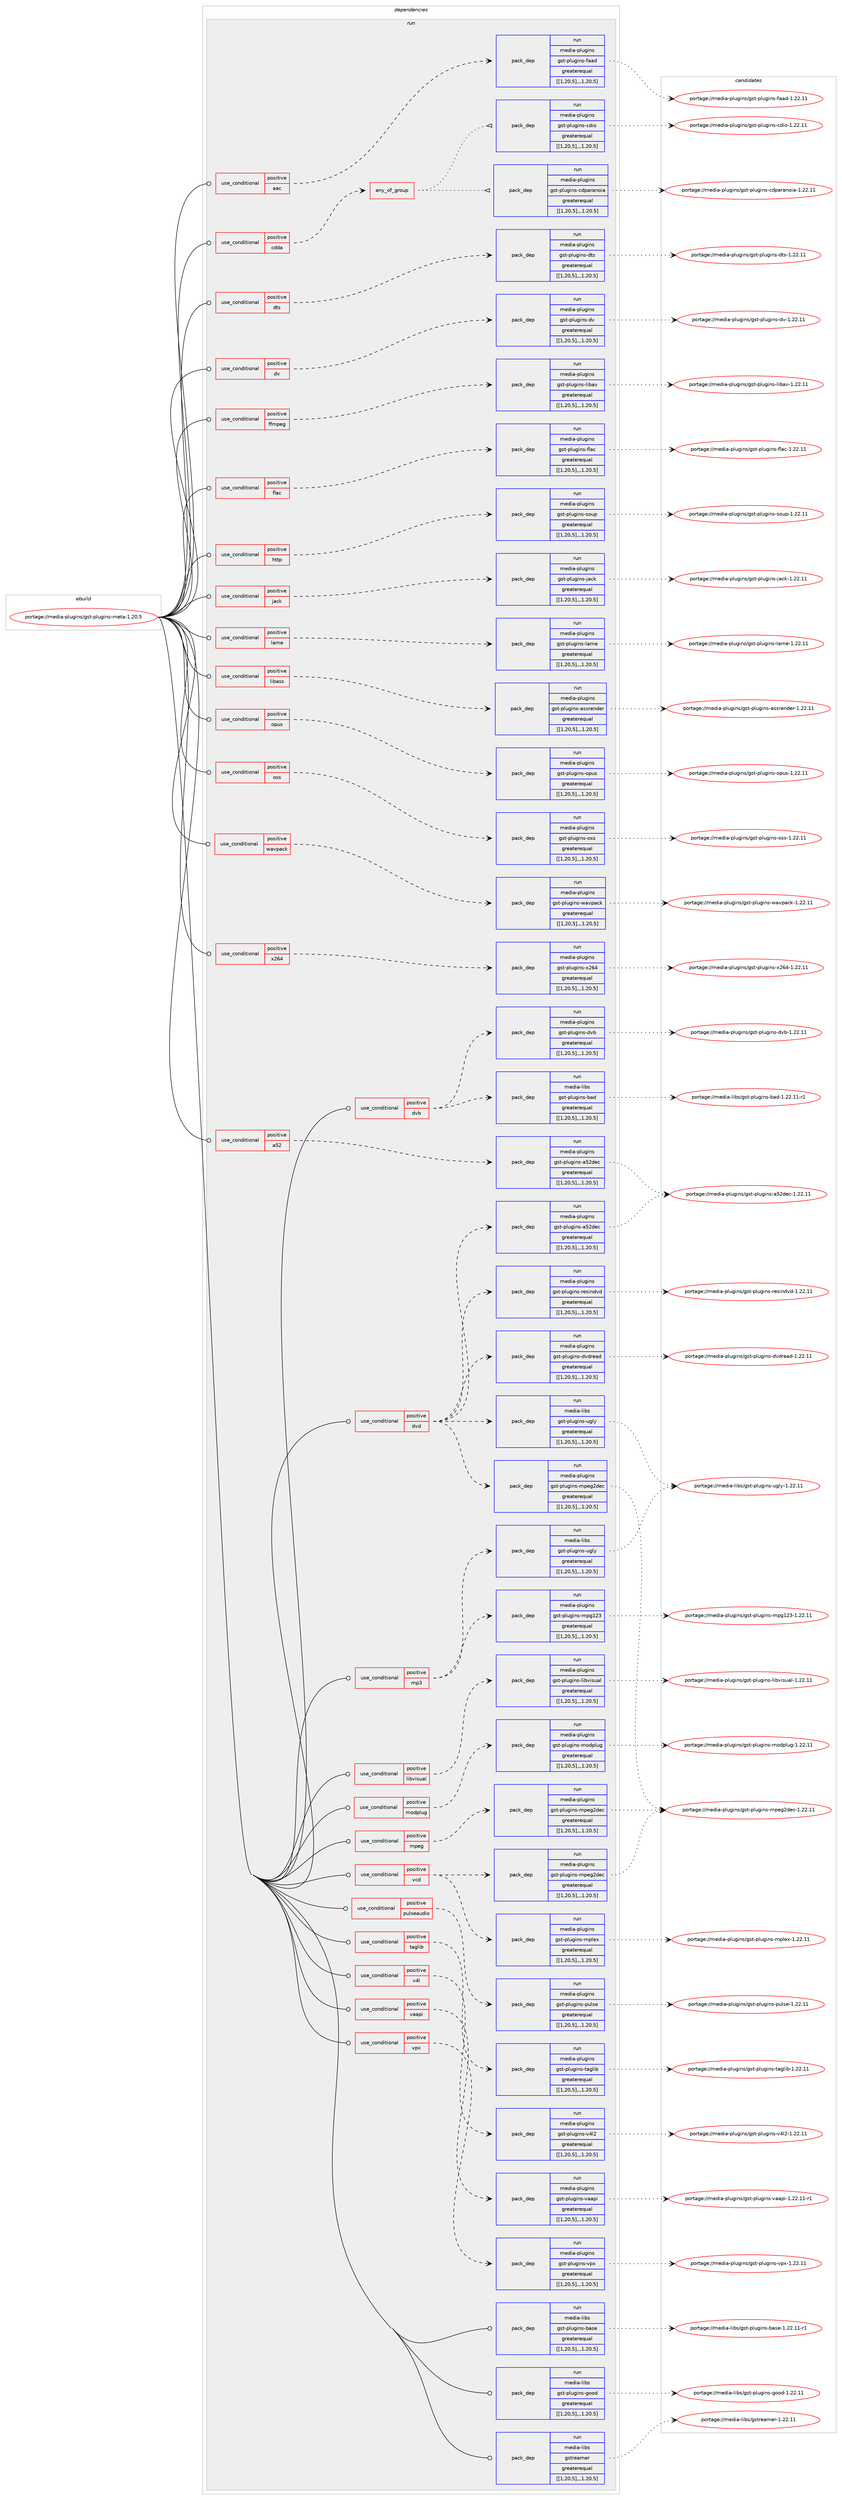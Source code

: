 digraph prolog {

# *************
# Graph options
# *************

newrank=true;
concentrate=true;
compound=true;
graph [rankdir=LR,fontname=Helvetica,fontsize=10,ranksep=1.5];#, ranksep=2.5, nodesep=0.2];
edge  [arrowhead=vee];
node  [fontname=Helvetica,fontsize=10];

# **********
# The ebuild
# **********

subgraph cluster_leftcol {
color=gray;
label=<<i>ebuild</i>>;
id [label="portage://media-plugins/gst-plugins-meta-1.20.5", color=red, width=4, href="../media-plugins/gst-plugins-meta-1.20.5.svg"];
}

# ****************
# The dependencies
# ****************

subgraph cluster_midcol {
color=gray;
label=<<i>dependencies</i>>;
subgraph cluster_compile {
fillcolor="#eeeeee";
style=filled;
label=<<i>compile</i>>;
}
subgraph cluster_compileandrun {
fillcolor="#eeeeee";
style=filled;
label=<<i>compile and run</i>>;
}
subgraph cluster_run {
fillcolor="#eeeeee";
style=filled;
label=<<i>run</i>>;
subgraph cond82337 {
dependency325488 [label=<<TABLE BORDER="0" CELLBORDER="1" CELLSPACING="0" CELLPADDING="4"><TR><TD ROWSPAN="3" CELLPADDING="10">use_conditional</TD></TR><TR><TD>positive</TD></TR><TR><TD>a52</TD></TR></TABLE>>, shape=none, color=red];
subgraph pack240590 {
dependency325489 [label=<<TABLE BORDER="0" CELLBORDER="1" CELLSPACING="0" CELLPADDING="4" WIDTH="220"><TR><TD ROWSPAN="6" CELLPADDING="30">pack_dep</TD></TR><TR><TD WIDTH="110">run</TD></TR><TR><TD>media-plugins</TD></TR><TR><TD>gst-plugins-a52dec</TD></TR><TR><TD>greaterequal</TD></TR><TR><TD>[[1,20,5],,,1.20.5]</TD></TR></TABLE>>, shape=none, color=blue];
}
dependency325488:e -> dependency325489:w [weight=20,style="dashed",arrowhead="vee"];
}
id:e -> dependency325488:w [weight=20,style="solid",arrowhead="odot"];
subgraph cond82338 {
dependency325490 [label=<<TABLE BORDER="0" CELLBORDER="1" CELLSPACING="0" CELLPADDING="4"><TR><TD ROWSPAN="3" CELLPADDING="10">use_conditional</TD></TR><TR><TD>positive</TD></TR><TR><TD>aac</TD></TR></TABLE>>, shape=none, color=red];
subgraph pack240591 {
dependency325491 [label=<<TABLE BORDER="0" CELLBORDER="1" CELLSPACING="0" CELLPADDING="4" WIDTH="220"><TR><TD ROWSPAN="6" CELLPADDING="30">pack_dep</TD></TR><TR><TD WIDTH="110">run</TD></TR><TR><TD>media-plugins</TD></TR><TR><TD>gst-plugins-faad</TD></TR><TR><TD>greaterequal</TD></TR><TR><TD>[[1,20,5],,,1.20.5]</TD></TR></TABLE>>, shape=none, color=blue];
}
dependency325490:e -> dependency325491:w [weight=20,style="dashed",arrowhead="vee"];
}
id:e -> dependency325490:w [weight=20,style="solid",arrowhead="odot"];
subgraph cond82339 {
dependency325492 [label=<<TABLE BORDER="0" CELLBORDER="1" CELLSPACING="0" CELLPADDING="4"><TR><TD ROWSPAN="3" CELLPADDING="10">use_conditional</TD></TR><TR><TD>positive</TD></TR><TR><TD>cdda</TD></TR></TABLE>>, shape=none, color=red];
subgraph any2398 {
dependency325493 [label=<<TABLE BORDER="0" CELLBORDER="1" CELLSPACING="0" CELLPADDING="4"><TR><TD CELLPADDING="10">any_of_group</TD></TR></TABLE>>, shape=none, color=red];subgraph pack240592 {
dependency325494 [label=<<TABLE BORDER="0" CELLBORDER="1" CELLSPACING="0" CELLPADDING="4" WIDTH="220"><TR><TD ROWSPAN="6" CELLPADDING="30">pack_dep</TD></TR><TR><TD WIDTH="110">run</TD></TR><TR><TD>media-plugins</TD></TR><TR><TD>gst-plugins-cdparanoia</TD></TR><TR><TD>greaterequal</TD></TR><TR><TD>[[1,20,5],,,1.20.5]</TD></TR></TABLE>>, shape=none, color=blue];
}
dependency325493:e -> dependency325494:w [weight=20,style="dotted",arrowhead="oinv"];
subgraph pack240593 {
dependency325495 [label=<<TABLE BORDER="0" CELLBORDER="1" CELLSPACING="0" CELLPADDING="4" WIDTH="220"><TR><TD ROWSPAN="6" CELLPADDING="30">pack_dep</TD></TR><TR><TD WIDTH="110">run</TD></TR><TR><TD>media-plugins</TD></TR><TR><TD>gst-plugins-cdio</TD></TR><TR><TD>greaterequal</TD></TR><TR><TD>[[1,20,5],,,1.20.5]</TD></TR></TABLE>>, shape=none, color=blue];
}
dependency325493:e -> dependency325495:w [weight=20,style="dotted",arrowhead="oinv"];
}
dependency325492:e -> dependency325493:w [weight=20,style="dashed",arrowhead="vee"];
}
id:e -> dependency325492:w [weight=20,style="solid",arrowhead="odot"];
subgraph cond82340 {
dependency325496 [label=<<TABLE BORDER="0" CELLBORDER="1" CELLSPACING="0" CELLPADDING="4"><TR><TD ROWSPAN="3" CELLPADDING="10">use_conditional</TD></TR><TR><TD>positive</TD></TR><TR><TD>dts</TD></TR></TABLE>>, shape=none, color=red];
subgraph pack240594 {
dependency325497 [label=<<TABLE BORDER="0" CELLBORDER="1" CELLSPACING="0" CELLPADDING="4" WIDTH="220"><TR><TD ROWSPAN="6" CELLPADDING="30">pack_dep</TD></TR><TR><TD WIDTH="110">run</TD></TR><TR><TD>media-plugins</TD></TR><TR><TD>gst-plugins-dts</TD></TR><TR><TD>greaterequal</TD></TR><TR><TD>[[1,20,5],,,1.20.5]</TD></TR></TABLE>>, shape=none, color=blue];
}
dependency325496:e -> dependency325497:w [weight=20,style="dashed",arrowhead="vee"];
}
id:e -> dependency325496:w [weight=20,style="solid",arrowhead="odot"];
subgraph cond82341 {
dependency325498 [label=<<TABLE BORDER="0" CELLBORDER="1" CELLSPACING="0" CELLPADDING="4"><TR><TD ROWSPAN="3" CELLPADDING="10">use_conditional</TD></TR><TR><TD>positive</TD></TR><TR><TD>dv</TD></TR></TABLE>>, shape=none, color=red];
subgraph pack240595 {
dependency325499 [label=<<TABLE BORDER="0" CELLBORDER="1" CELLSPACING="0" CELLPADDING="4" WIDTH="220"><TR><TD ROWSPAN="6" CELLPADDING="30">pack_dep</TD></TR><TR><TD WIDTH="110">run</TD></TR><TR><TD>media-plugins</TD></TR><TR><TD>gst-plugins-dv</TD></TR><TR><TD>greaterequal</TD></TR><TR><TD>[[1,20,5],,,1.20.5]</TD></TR></TABLE>>, shape=none, color=blue];
}
dependency325498:e -> dependency325499:w [weight=20,style="dashed",arrowhead="vee"];
}
id:e -> dependency325498:w [weight=20,style="solid",arrowhead="odot"];
subgraph cond82342 {
dependency325500 [label=<<TABLE BORDER="0" CELLBORDER="1" CELLSPACING="0" CELLPADDING="4"><TR><TD ROWSPAN="3" CELLPADDING="10">use_conditional</TD></TR><TR><TD>positive</TD></TR><TR><TD>dvb</TD></TR></TABLE>>, shape=none, color=red];
subgraph pack240596 {
dependency325501 [label=<<TABLE BORDER="0" CELLBORDER="1" CELLSPACING="0" CELLPADDING="4" WIDTH="220"><TR><TD ROWSPAN="6" CELLPADDING="30">pack_dep</TD></TR><TR><TD WIDTH="110">run</TD></TR><TR><TD>media-plugins</TD></TR><TR><TD>gst-plugins-dvb</TD></TR><TR><TD>greaterequal</TD></TR><TR><TD>[[1,20,5],,,1.20.5]</TD></TR></TABLE>>, shape=none, color=blue];
}
dependency325500:e -> dependency325501:w [weight=20,style="dashed",arrowhead="vee"];
subgraph pack240597 {
dependency325502 [label=<<TABLE BORDER="0" CELLBORDER="1" CELLSPACING="0" CELLPADDING="4" WIDTH="220"><TR><TD ROWSPAN="6" CELLPADDING="30">pack_dep</TD></TR><TR><TD WIDTH="110">run</TD></TR><TR><TD>media-libs</TD></TR><TR><TD>gst-plugins-bad</TD></TR><TR><TD>greaterequal</TD></TR><TR><TD>[[1,20,5],,,1.20.5]</TD></TR></TABLE>>, shape=none, color=blue];
}
dependency325500:e -> dependency325502:w [weight=20,style="dashed",arrowhead="vee"];
}
id:e -> dependency325500:w [weight=20,style="solid",arrowhead="odot"];
subgraph cond82343 {
dependency325503 [label=<<TABLE BORDER="0" CELLBORDER="1" CELLSPACING="0" CELLPADDING="4"><TR><TD ROWSPAN="3" CELLPADDING="10">use_conditional</TD></TR><TR><TD>positive</TD></TR><TR><TD>dvd</TD></TR></TABLE>>, shape=none, color=red];
subgraph pack240598 {
dependency325504 [label=<<TABLE BORDER="0" CELLBORDER="1" CELLSPACING="0" CELLPADDING="4" WIDTH="220"><TR><TD ROWSPAN="6" CELLPADDING="30">pack_dep</TD></TR><TR><TD WIDTH="110">run</TD></TR><TR><TD>media-libs</TD></TR><TR><TD>gst-plugins-ugly</TD></TR><TR><TD>greaterequal</TD></TR><TR><TD>[[1,20,5],,,1.20.5]</TD></TR></TABLE>>, shape=none, color=blue];
}
dependency325503:e -> dependency325504:w [weight=20,style="dashed",arrowhead="vee"];
subgraph pack240599 {
dependency325505 [label=<<TABLE BORDER="0" CELLBORDER="1" CELLSPACING="0" CELLPADDING="4" WIDTH="220"><TR><TD ROWSPAN="6" CELLPADDING="30">pack_dep</TD></TR><TR><TD WIDTH="110">run</TD></TR><TR><TD>media-plugins</TD></TR><TR><TD>gst-plugins-a52dec</TD></TR><TR><TD>greaterequal</TD></TR><TR><TD>[[1,20,5],,,1.20.5]</TD></TR></TABLE>>, shape=none, color=blue];
}
dependency325503:e -> dependency325505:w [weight=20,style="dashed",arrowhead="vee"];
subgraph pack240600 {
dependency325506 [label=<<TABLE BORDER="0" CELLBORDER="1" CELLSPACING="0" CELLPADDING="4" WIDTH="220"><TR><TD ROWSPAN="6" CELLPADDING="30">pack_dep</TD></TR><TR><TD WIDTH="110">run</TD></TR><TR><TD>media-plugins</TD></TR><TR><TD>gst-plugins-dvdread</TD></TR><TR><TD>greaterequal</TD></TR><TR><TD>[[1,20,5],,,1.20.5]</TD></TR></TABLE>>, shape=none, color=blue];
}
dependency325503:e -> dependency325506:w [weight=20,style="dashed",arrowhead="vee"];
subgraph pack240601 {
dependency325507 [label=<<TABLE BORDER="0" CELLBORDER="1" CELLSPACING="0" CELLPADDING="4" WIDTH="220"><TR><TD ROWSPAN="6" CELLPADDING="30">pack_dep</TD></TR><TR><TD WIDTH="110">run</TD></TR><TR><TD>media-plugins</TD></TR><TR><TD>gst-plugins-mpeg2dec</TD></TR><TR><TD>greaterequal</TD></TR><TR><TD>[[1,20,5],,,1.20.5]</TD></TR></TABLE>>, shape=none, color=blue];
}
dependency325503:e -> dependency325507:w [weight=20,style="dashed",arrowhead="vee"];
subgraph pack240602 {
dependency325508 [label=<<TABLE BORDER="0" CELLBORDER="1" CELLSPACING="0" CELLPADDING="4" WIDTH="220"><TR><TD ROWSPAN="6" CELLPADDING="30">pack_dep</TD></TR><TR><TD WIDTH="110">run</TD></TR><TR><TD>media-plugins</TD></TR><TR><TD>gst-plugins-resindvd</TD></TR><TR><TD>greaterequal</TD></TR><TR><TD>[[1,20,5],,,1.20.5]</TD></TR></TABLE>>, shape=none, color=blue];
}
dependency325503:e -> dependency325508:w [weight=20,style="dashed",arrowhead="vee"];
}
id:e -> dependency325503:w [weight=20,style="solid",arrowhead="odot"];
subgraph cond82344 {
dependency325509 [label=<<TABLE BORDER="0" CELLBORDER="1" CELLSPACING="0" CELLPADDING="4"><TR><TD ROWSPAN="3" CELLPADDING="10">use_conditional</TD></TR><TR><TD>positive</TD></TR><TR><TD>ffmpeg</TD></TR></TABLE>>, shape=none, color=red];
subgraph pack240603 {
dependency325510 [label=<<TABLE BORDER="0" CELLBORDER="1" CELLSPACING="0" CELLPADDING="4" WIDTH="220"><TR><TD ROWSPAN="6" CELLPADDING="30">pack_dep</TD></TR><TR><TD WIDTH="110">run</TD></TR><TR><TD>media-plugins</TD></TR><TR><TD>gst-plugins-libav</TD></TR><TR><TD>greaterequal</TD></TR><TR><TD>[[1,20,5],,,1.20.5]</TD></TR></TABLE>>, shape=none, color=blue];
}
dependency325509:e -> dependency325510:w [weight=20,style="dashed",arrowhead="vee"];
}
id:e -> dependency325509:w [weight=20,style="solid",arrowhead="odot"];
subgraph cond82345 {
dependency325511 [label=<<TABLE BORDER="0" CELLBORDER="1" CELLSPACING="0" CELLPADDING="4"><TR><TD ROWSPAN="3" CELLPADDING="10">use_conditional</TD></TR><TR><TD>positive</TD></TR><TR><TD>flac</TD></TR></TABLE>>, shape=none, color=red];
subgraph pack240604 {
dependency325512 [label=<<TABLE BORDER="0" CELLBORDER="1" CELLSPACING="0" CELLPADDING="4" WIDTH="220"><TR><TD ROWSPAN="6" CELLPADDING="30">pack_dep</TD></TR><TR><TD WIDTH="110">run</TD></TR><TR><TD>media-plugins</TD></TR><TR><TD>gst-plugins-flac</TD></TR><TR><TD>greaterequal</TD></TR><TR><TD>[[1,20,5],,,1.20.5]</TD></TR></TABLE>>, shape=none, color=blue];
}
dependency325511:e -> dependency325512:w [weight=20,style="dashed",arrowhead="vee"];
}
id:e -> dependency325511:w [weight=20,style="solid",arrowhead="odot"];
subgraph cond82346 {
dependency325513 [label=<<TABLE BORDER="0" CELLBORDER="1" CELLSPACING="0" CELLPADDING="4"><TR><TD ROWSPAN="3" CELLPADDING="10">use_conditional</TD></TR><TR><TD>positive</TD></TR><TR><TD>http</TD></TR></TABLE>>, shape=none, color=red];
subgraph pack240605 {
dependency325514 [label=<<TABLE BORDER="0" CELLBORDER="1" CELLSPACING="0" CELLPADDING="4" WIDTH="220"><TR><TD ROWSPAN="6" CELLPADDING="30">pack_dep</TD></TR><TR><TD WIDTH="110">run</TD></TR><TR><TD>media-plugins</TD></TR><TR><TD>gst-plugins-soup</TD></TR><TR><TD>greaterequal</TD></TR><TR><TD>[[1,20,5],,,1.20.5]</TD></TR></TABLE>>, shape=none, color=blue];
}
dependency325513:e -> dependency325514:w [weight=20,style="dashed",arrowhead="vee"];
}
id:e -> dependency325513:w [weight=20,style="solid",arrowhead="odot"];
subgraph cond82347 {
dependency325515 [label=<<TABLE BORDER="0" CELLBORDER="1" CELLSPACING="0" CELLPADDING="4"><TR><TD ROWSPAN="3" CELLPADDING="10">use_conditional</TD></TR><TR><TD>positive</TD></TR><TR><TD>jack</TD></TR></TABLE>>, shape=none, color=red];
subgraph pack240606 {
dependency325516 [label=<<TABLE BORDER="0" CELLBORDER="1" CELLSPACING="0" CELLPADDING="4" WIDTH="220"><TR><TD ROWSPAN="6" CELLPADDING="30">pack_dep</TD></TR><TR><TD WIDTH="110">run</TD></TR><TR><TD>media-plugins</TD></TR><TR><TD>gst-plugins-jack</TD></TR><TR><TD>greaterequal</TD></TR><TR><TD>[[1,20,5],,,1.20.5]</TD></TR></TABLE>>, shape=none, color=blue];
}
dependency325515:e -> dependency325516:w [weight=20,style="dashed",arrowhead="vee"];
}
id:e -> dependency325515:w [weight=20,style="solid",arrowhead="odot"];
subgraph cond82348 {
dependency325517 [label=<<TABLE BORDER="0" CELLBORDER="1" CELLSPACING="0" CELLPADDING="4"><TR><TD ROWSPAN="3" CELLPADDING="10">use_conditional</TD></TR><TR><TD>positive</TD></TR><TR><TD>lame</TD></TR></TABLE>>, shape=none, color=red];
subgraph pack240607 {
dependency325518 [label=<<TABLE BORDER="0" CELLBORDER="1" CELLSPACING="0" CELLPADDING="4" WIDTH="220"><TR><TD ROWSPAN="6" CELLPADDING="30">pack_dep</TD></TR><TR><TD WIDTH="110">run</TD></TR><TR><TD>media-plugins</TD></TR><TR><TD>gst-plugins-lame</TD></TR><TR><TD>greaterequal</TD></TR><TR><TD>[[1,20,5],,,1.20.5]</TD></TR></TABLE>>, shape=none, color=blue];
}
dependency325517:e -> dependency325518:w [weight=20,style="dashed",arrowhead="vee"];
}
id:e -> dependency325517:w [weight=20,style="solid",arrowhead="odot"];
subgraph cond82349 {
dependency325519 [label=<<TABLE BORDER="0" CELLBORDER="1" CELLSPACING="0" CELLPADDING="4"><TR><TD ROWSPAN="3" CELLPADDING="10">use_conditional</TD></TR><TR><TD>positive</TD></TR><TR><TD>libass</TD></TR></TABLE>>, shape=none, color=red];
subgraph pack240608 {
dependency325520 [label=<<TABLE BORDER="0" CELLBORDER="1" CELLSPACING="0" CELLPADDING="4" WIDTH="220"><TR><TD ROWSPAN="6" CELLPADDING="30">pack_dep</TD></TR><TR><TD WIDTH="110">run</TD></TR><TR><TD>media-plugins</TD></TR><TR><TD>gst-plugins-assrender</TD></TR><TR><TD>greaterequal</TD></TR><TR><TD>[[1,20,5],,,1.20.5]</TD></TR></TABLE>>, shape=none, color=blue];
}
dependency325519:e -> dependency325520:w [weight=20,style="dashed",arrowhead="vee"];
}
id:e -> dependency325519:w [weight=20,style="solid",arrowhead="odot"];
subgraph cond82350 {
dependency325521 [label=<<TABLE BORDER="0" CELLBORDER="1" CELLSPACING="0" CELLPADDING="4"><TR><TD ROWSPAN="3" CELLPADDING="10">use_conditional</TD></TR><TR><TD>positive</TD></TR><TR><TD>libvisual</TD></TR></TABLE>>, shape=none, color=red];
subgraph pack240609 {
dependency325522 [label=<<TABLE BORDER="0" CELLBORDER="1" CELLSPACING="0" CELLPADDING="4" WIDTH="220"><TR><TD ROWSPAN="6" CELLPADDING="30">pack_dep</TD></TR><TR><TD WIDTH="110">run</TD></TR><TR><TD>media-plugins</TD></TR><TR><TD>gst-plugins-libvisual</TD></TR><TR><TD>greaterequal</TD></TR><TR><TD>[[1,20,5],,,1.20.5]</TD></TR></TABLE>>, shape=none, color=blue];
}
dependency325521:e -> dependency325522:w [weight=20,style="dashed",arrowhead="vee"];
}
id:e -> dependency325521:w [weight=20,style="solid",arrowhead="odot"];
subgraph cond82351 {
dependency325523 [label=<<TABLE BORDER="0" CELLBORDER="1" CELLSPACING="0" CELLPADDING="4"><TR><TD ROWSPAN="3" CELLPADDING="10">use_conditional</TD></TR><TR><TD>positive</TD></TR><TR><TD>modplug</TD></TR></TABLE>>, shape=none, color=red];
subgraph pack240610 {
dependency325524 [label=<<TABLE BORDER="0" CELLBORDER="1" CELLSPACING="0" CELLPADDING="4" WIDTH="220"><TR><TD ROWSPAN="6" CELLPADDING="30">pack_dep</TD></TR><TR><TD WIDTH="110">run</TD></TR><TR><TD>media-plugins</TD></TR><TR><TD>gst-plugins-modplug</TD></TR><TR><TD>greaterequal</TD></TR><TR><TD>[[1,20,5],,,1.20.5]</TD></TR></TABLE>>, shape=none, color=blue];
}
dependency325523:e -> dependency325524:w [weight=20,style="dashed",arrowhead="vee"];
}
id:e -> dependency325523:w [weight=20,style="solid",arrowhead="odot"];
subgraph cond82352 {
dependency325525 [label=<<TABLE BORDER="0" CELLBORDER="1" CELLSPACING="0" CELLPADDING="4"><TR><TD ROWSPAN="3" CELLPADDING="10">use_conditional</TD></TR><TR><TD>positive</TD></TR><TR><TD>mp3</TD></TR></TABLE>>, shape=none, color=red];
subgraph pack240611 {
dependency325526 [label=<<TABLE BORDER="0" CELLBORDER="1" CELLSPACING="0" CELLPADDING="4" WIDTH="220"><TR><TD ROWSPAN="6" CELLPADDING="30">pack_dep</TD></TR><TR><TD WIDTH="110">run</TD></TR><TR><TD>media-libs</TD></TR><TR><TD>gst-plugins-ugly</TD></TR><TR><TD>greaterequal</TD></TR><TR><TD>[[1,20,5],,,1.20.5]</TD></TR></TABLE>>, shape=none, color=blue];
}
dependency325525:e -> dependency325526:w [weight=20,style="dashed",arrowhead="vee"];
subgraph pack240612 {
dependency325527 [label=<<TABLE BORDER="0" CELLBORDER="1" CELLSPACING="0" CELLPADDING="4" WIDTH="220"><TR><TD ROWSPAN="6" CELLPADDING="30">pack_dep</TD></TR><TR><TD WIDTH="110">run</TD></TR><TR><TD>media-plugins</TD></TR><TR><TD>gst-plugins-mpg123</TD></TR><TR><TD>greaterequal</TD></TR><TR><TD>[[1,20,5],,,1.20.5]</TD></TR></TABLE>>, shape=none, color=blue];
}
dependency325525:e -> dependency325527:w [weight=20,style="dashed",arrowhead="vee"];
}
id:e -> dependency325525:w [weight=20,style="solid",arrowhead="odot"];
subgraph cond82353 {
dependency325528 [label=<<TABLE BORDER="0" CELLBORDER="1" CELLSPACING="0" CELLPADDING="4"><TR><TD ROWSPAN="3" CELLPADDING="10">use_conditional</TD></TR><TR><TD>positive</TD></TR><TR><TD>mpeg</TD></TR></TABLE>>, shape=none, color=red];
subgraph pack240613 {
dependency325529 [label=<<TABLE BORDER="0" CELLBORDER="1" CELLSPACING="0" CELLPADDING="4" WIDTH="220"><TR><TD ROWSPAN="6" CELLPADDING="30">pack_dep</TD></TR><TR><TD WIDTH="110">run</TD></TR><TR><TD>media-plugins</TD></TR><TR><TD>gst-plugins-mpeg2dec</TD></TR><TR><TD>greaterequal</TD></TR><TR><TD>[[1,20,5],,,1.20.5]</TD></TR></TABLE>>, shape=none, color=blue];
}
dependency325528:e -> dependency325529:w [weight=20,style="dashed",arrowhead="vee"];
}
id:e -> dependency325528:w [weight=20,style="solid",arrowhead="odot"];
subgraph cond82354 {
dependency325530 [label=<<TABLE BORDER="0" CELLBORDER="1" CELLSPACING="0" CELLPADDING="4"><TR><TD ROWSPAN="3" CELLPADDING="10">use_conditional</TD></TR><TR><TD>positive</TD></TR><TR><TD>opus</TD></TR></TABLE>>, shape=none, color=red];
subgraph pack240614 {
dependency325531 [label=<<TABLE BORDER="0" CELLBORDER="1" CELLSPACING="0" CELLPADDING="4" WIDTH="220"><TR><TD ROWSPAN="6" CELLPADDING="30">pack_dep</TD></TR><TR><TD WIDTH="110">run</TD></TR><TR><TD>media-plugins</TD></TR><TR><TD>gst-plugins-opus</TD></TR><TR><TD>greaterequal</TD></TR><TR><TD>[[1,20,5],,,1.20.5]</TD></TR></TABLE>>, shape=none, color=blue];
}
dependency325530:e -> dependency325531:w [weight=20,style="dashed",arrowhead="vee"];
}
id:e -> dependency325530:w [weight=20,style="solid",arrowhead="odot"];
subgraph cond82355 {
dependency325532 [label=<<TABLE BORDER="0" CELLBORDER="1" CELLSPACING="0" CELLPADDING="4"><TR><TD ROWSPAN="3" CELLPADDING="10">use_conditional</TD></TR><TR><TD>positive</TD></TR><TR><TD>oss</TD></TR></TABLE>>, shape=none, color=red];
subgraph pack240615 {
dependency325533 [label=<<TABLE BORDER="0" CELLBORDER="1" CELLSPACING="0" CELLPADDING="4" WIDTH="220"><TR><TD ROWSPAN="6" CELLPADDING="30">pack_dep</TD></TR><TR><TD WIDTH="110">run</TD></TR><TR><TD>media-plugins</TD></TR><TR><TD>gst-plugins-oss</TD></TR><TR><TD>greaterequal</TD></TR><TR><TD>[[1,20,5],,,1.20.5]</TD></TR></TABLE>>, shape=none, color=blue];
}
dependency325532:e -> dependency325533:w [weight=20,style="dashed",arrowhead="vee"];
}
id:e -> dependency325532:w [weight=20,style="solid",arrowhead="odot"];
subgraph cond82356 {
dependency325534 [label=<<TABLE BORDER="0" CELLBORDER="1" CELLSPACING="0" CELLPADDING="4"><TR><TD ROWSPAN="3" CELLPADDING="10">use_conditional</TD></TR><TR><TD>positive</TD></TR><TR><TD>pulseaudio</TD></TR></TABLE>>, shape=none, color=red];
subgraph pack240616 {
dependency325535 [label=<<TABLE BORDER="0" CELLBORDER="1" CELLSPACING="0" CELLPADDING="4" WIDTH="220"><TR><TD ROWSPAN="6" CELLPADDING="30">pack_dep</TD></TR><TR><TD WIDTH="110">run</TD></TR><TR><TD>media-plugins</TD></TR><TR><TD>gst-plugins-pulse</TD></TR><TR><TD>greaterequal</TD></TR><TR><TD>[[1,20,5],,,1.20.5]</TD></TR></TABLE>>, shape=none, color=blue];
}
dependency325534:e -> dependency325535:w [weight=20,style="dashed",arrowhead="vee"];
}
id:e -> dependency325534:w [weight=20,style="solid",arrowhead="odot"];
subgraph cond82357 {
dependency325536 [label=<<TABLE BORDER="0" CELLBORDER="1" CELLSPACING="0" CELLPADDING="4"><TR><TD ROWSPAN="3" CELLPADDING="10">use_conditional</TD></TR><TR><TD>positive</TD></TR><TR><TD>taglib</TD></TR></TABLE>>, shape=none, color=red];
subgraph pack240617 {
dependency325537 [label=<<TABLE BORDER="0" CELLBORDER="1" CELLSPACING="0" CELLPADDING="4" WIDTH="220"><TR><TD ROWSPAN="6" CELLPADDING="30">pack_dep</TD></TR><TR><TD WIDTH="110">run</TD></TR><TR><TD>media-plugins</TD></TR><TR><TD>gst-plugins-taglib</TD></TR><TR><TD>greaterequal</TD></TR><TR><TD>[[1,20,5],,,1.20.5]</TD></TR></TABLE>>, shape=none, color=blue];
}
dependency325536:e -> dependency325537:w [weight=20,style="dashed",arrowhead="vee"];
}
id:e -> dependency325536:w [weight=20,style="solid",arrowhead="odot"];
subgraph cond82358 {
dependency325538 [label=<<TABLE BORDER="0" CELLBORDER="1" CELLSPACING="0" CELLPADDING="4"><TR><TD ROWSPAN="3" CELLPADDING="10">use_conditional</TD></TR><TR><TD>positive</TD></TR><TR><TD>v4l</TD></TR></TABLE>>, shape=none, color=red];
subgraph pack240618 {
dependency325539 [label=<<TABLE BORDER="0" CELLBORDER="1" CELLSPACING="0" CELLPADDING="4" WIDTH="220"><TR><TD ROWSPAN="6" CELLPADDING="30">pack_dep</TD></TR><TR><TD WIDTH="110">run</TD></TR><TR><TD>media-plugins</TD></TR><TR><TD>gst-plugins-v4l2</TD></TR><TR><TD>greaterequal</TD></TR><TR><TD>[[1,20,5],,,1.20.5]</TD></TR></TABLE>>, shape=none, color=blue];
}
dependency325538:e -> dependency325539:w [weight=20,style="dashed",arrowhead="vee"];
}
id:e -> dependency325538:w [weight=20,style="solid",arrowhead="odot"];
subgraph cond82359 {
dependency325540 [label=<<TABLE BORDER="0" CELLBORDER="1" CELLSPACING="0" CELLPADDING="4"><TR><TD ROWSPAN="3" CELLPADDING="10">use_conditional</TD></TR><TR><TD>positive</TD></TR><TR><TD>vaapi</TD></TR></TABLE>>, shape=none, color=red];
subgraph pack240619 {
dependency325541 [label=<<TABLE BORDER="0" CELLBORDER="1" CELLSPACING="0" CELLPADDING="4" WIDTH="220"><TR><TD ROWSPAN="6" CELLPADDING="30">pack_dep</TD></TR><TR><TD WIDTH="110">run</TD></TR><TR><TD>media-plugins</TD></TR><TR><TD>gst-plugins-vaapi</TD></TR><TR><TD>greaterequal</TD></TR><TR><TD>[[1,20,5],,,1.20.5]</TD></TR></TABLE>>, shape=none, color=blue];
}
dependency325540:e -> dependency325541:w [weight=20,style="dashed",arrowhead="vee"];
}
id:e -> dependency325540:w [weight=20,style="solid",arrowhead="odot"];
subgraph cond82360 {
dependency325542 [label=<<TABLE BORDER="0" CELLBORDER="1" CELLSPACING="0" CELLPADDING="4"><TR><TD ROWSPAN="3" CELLPADDING="10">use_conditional</TD></TR><TR><TD>positive</TD></TR><TR><TD>vcd</TD></TR></TABLE>>, shape=none, color=red];
subgraph pack240620 {
dependency325543 [label=<<TABLE BORDER="0" CELLBORDER="1" CELLSPACING="0" CELLPADDING="4" WIDTH="220"><TR><TD ROWSPAN="6" CELLPADDING="30">pack_dep</TD></TR><TR><TD WIDTH="110">run</TD></TR><TR><TD>media-plugins</TD></TR><TR><TD>gst-plugins-mplex</TD></TR><TR><TD>greaterequal</TD></TR><TR><TD>[[1,20,5],,,1.20.5]</TD></TR></TABLE>>, shape=none, color=blue];
}
dependency325542:e -> dependency325543:w [weight=20,style="dashed",arrowhead="vee"];
subgraph pack240621 {
dependency325544 [label=<<TABLE BORDER="0" CELLBORDER="1" CELLSPACING="0" CELLPADDING="4" WIDTH="220"><TR><TD ROWSPAN="6" CELLPADDING="30">pack_dep</TD></TR><TR><TD WIDTH="110">run</TD></TR><TR><TD>media-plugins</TD></TR><TR><TD>gst-plugins-mpeg2dec</TD></TR><TR><TD>greaterequal</TD></TR><TR><TD>[[1,20,5],,,1.20.5]</TD></TR></TABLE>>, shape=none, color=blue];
}
dependency325542:e -> dependency325544:w [weight=20,style="dashed",arrowhead="vee"];
}
id:e -> dependency325542:w [weight=20,style="solid",arrowhead="odot"];
subgraph cond82361 {
dependency325545 [label=<<TABLE BORDER="0" CELLBORDER="1" CELLSPACING="0" CELLPADDING="4"><TR><TD ROWSPAN="3" CELLPADDING="10">use_conditional</TD></TR><TR><TD>positive</TD></TR><TR><TD>vpx</TD></TR></TABLE>>, shape=none, color=red];
subgraph pack240622 {
dependency325546 [label=<<TABLE BORDER="0" CELLBORDER="1" CELLSPACING="0" CELLPADDING="4" WIDTH="220"><TR><TD ROWSPAN="6" CELLPADDING="30">pack_dep</TD></TR><TR><TD WIDTH="110">run</TD></TR><TR><TD>media-plugins</TD></TR><TR><TD>gst-plugins-vpx</TD></TR><TR><TD>greaterequal</TD></TR><TR><TD>[[1,20,5],,,1.20.5]</TD></TR></TABLE>>, shape=none, color=blue];
}
dependency325545:e -> dependency325546:w [weight=20,style="dashed",arrowhead="vee"];
}
id:e -> dependency325545:w [weight=20,style="solid",arrowhead="odot"];
subgraph cond82362 {
dependency325547 [label=<<TABLE BORDER="0" CELLBORDER="1" CELLSPACING="0" CELLPADDING="4"><TR><TD ROWSPAN="3" CELLPADDING="10">use_conditional</TD></TR><TR><TD>positive</TD></TR><TR><TD>wavpack</TD></TR></TABLE>>, shape=none, color=red];
subgraph pack240623 {
dependency325548 [label=<<TABLE BORDER="0" CELLBORDER="1" CELLSPACING="0" CELLPADDING="4" WIDTH="220"><TR><TD ROWSPAN="6" CELLPADDING="30">pack_dep</TD></TR><TR><TD WIDTH="110">run</TD></TR><TR><TD>media-plugins</TD></TR><TR><TD>gst-plugins-wavpack</TD></TR><TR><TD>greaterequal</TD></TR><TR><TD>[[1,20,5],,,1.20.5]</TD></TR></TABLE>>, shape=none, color=blue];
}
dependency325547:e -> dependency325548:w [weight=20,style="dashed",arrowhead="vee"];
}
id:e -> dependency325547:w [weight=20,style="solid",arrowhead="odot"];
subgraph cond82363 {
dependency325549 [label=<<TABLE BORDER="0" CELLBORDER="1" CELLSPACING="0" CELLPADDING="4"><TR><TD ROWSPAN="3" CELLPADDING="10">use_conditional</TD></TR><TR><TD>positive</TD></TR><TR><TD>x264</TD></TR></TABLE>>, shape=none, color=red];
subgraph pack240624 {
dependency325550 [label=<<TABLE BORDER="0" CELLBORDER="1" CELLSPACING="0" CELLPADDING="4" WIDTH="220"><TR><TD ROWSPAN="6" CELLPADDING="30">pack_dep</TD></TR><TR><TD WIDTH="110">run</TD></TR><TR><TD>media-plugins</TD></TR><TR><TD>gst-plugins-x264</TD></TR><TR><TD>greaterequal</TD></TR><TR><TD>[[1,20,5],,,1.20.5]</TD></TR></TABLE>>, shape=none, color=blue];
}
dependency325549:e -> dependency325550:w [weight=20,style="dashed",arrowhead="vee"];
}
id:e -> dependency325549:w [weight=20,style="solid",arrowhead="odot"];
subgraph pack240625 {
dependency325551 [label=<<TABLE BORDER="0" CELLBORDER="1" CELLSPACING="0" CELLPADDING="4" WIDTH="220"><TR><TD ROWSPAN="6" CELLPADDING="30">pack_dep</TD></TR><TR><TD WIDTH="110">run</TD></TR><TR><TD>media-libs</TD></TR><TR><TD>gst-plugins-base</TD></TR><TR><TD>greaterequal</TD></TR><TR><TD>[[1,20,5],,,1.20.5]</TD></TR></TABLE>>, shape=none, color=blue];
}
id:e -> dependency325551:w [weight=20,style="solid",arrowhead="odot"];
subgraph pack240626 {
dependency325552 [label=<<TABLE BORDER="0" CELLBORDER="1" CELLSPACING="0" CELLPADDING="4" WIDTH="220"><TR><TD ROWSPAN="6" CELLPADDING="30">pack_dep</TD></TR><TR><TD WIDTH="110">run</TD></TR><TR><TD>media-libs</TD></TR><TR><TD>gst-plugins-good</TD></TR><TR><TD>greaterequal</TD></TR><TR><TD>[[1,20,5],,,1.20.5]</TD></TR></TABLE>>, shape=none, color=blue];
}
id:e -> dependency325552:w [weight=20,style="solid",arrowhead="odot"];
subgraph pack240627 {
dependency325553 [label=<<TABLE BORDER="0" CELLBORDER="1" CELLSPACING="0" CELLPADDING="4" WIDTH="220"><TR><TD ROWSPAN="6" CELLPADDING="30">pack_dep</TD></TR><TR><TD WIDTH="110">run</TD></TR><TR><TD>media-libs</TD></TR><TR><TD>gstreamer</TD></TR><TR><TD>greaterequal</TD></TR><TR><TD>[[1,20,5],,,1.20.5]</TD></TR></TABLE>>, shape=none, color=blue];
}
id:e -> dependency325553:w [weight=20,style="solid",arrowhead="odot"];
}
}

# **************
# The candidates
# **************

subgraph cluster_choices {
rank=same;
color=gray;
label=<<i>candidates</i>>;

subgraph choice240590 {
color=black;
nodesep=1;
choice1091011001059745112108117103105110115471031151164511210811710310511011545975350100101994549465050464949 [label="portage://media-plugins/gst-plugins-a52dec-1.22.11", color=red, width=4,href="../media-plugins/gst-plugins-a52dec-1.22.11.svg"];
dependency325489:e -> choice1091011001059745112108117103105110115471031151164511210811710310511011545975350100101994549465050464949:w [style=dotted,weight="100"];
}
subgraph choice240591 {
color=black;
nodesep=1;
choice109101100105974511210811710310511011547103115116451121081171031051101154510297971004549465050464949 [label="portage://media-plugins/gst-plugins-faad-1.22.11", color=red, width=4,href="../media-plugins/gst-plugins-faad-1.22.11.svg"];
dependency325491:e -> choice109101100105974511210811710310511011547103115116451121081171031051101154510297971004549465050464949:w [style=dotted,weight="100"];
}
subgraph choice240592 {
color=black;
nodesep=1;
choice1091011001059745112108117103105110115471031151164511210811710310511011545991001129711497110111105974549465050464949 [label="portage://media-plugins/gst-plugins-cdparanoia-1.22.11", color=red, width=4,href="../media-plugins/gst-plugins-cdparanoia-1.22.11.svg"];
dependency325494:e -> choice1091011001059745112108117103105110115471031151164511210811710310511011545991001129711497110111105974549465050464949:w [style=dotted,weight="100"];
}
subgraph choice240593 {
color=black;
nodesep=1;
choice1091011001059745112108117103105110115471031151164511210811710310511011545991001051114549465050464949 [label="portage://media-plugins/gst-plugins-cdio-1.22.11", color=red, width=4,href="../media-plugins/gst-plugins-cdio-1.22.11.svg"];
dependency325495:e -> choice1091011001059745112108117103105110115471031151164511210811710310511011545991001051114549465050464949:w [style=dotted,weight="100"];
}
subgraph choice240594 {
color=black;
nodesep=1;
choice10910110010597451121081171031051101154710311511645112108117103105110115451001161154549465050464949 [label="portage://media-plugins/gst-plugins-dts-1.22.11", color=red, width=4,href="../media-plugins/gst-plugins-dts-1.22.11.svg"];
dependency325497:e -> choice10910110010597451121081171031051101154710311511645112108117103105110115451001161154549465050464949:w [style=dotted,weight="100"];
}
subgraph choice240595 {
color=black;
nodesep=1;
choice10910110010597451121081171031051101154710311511645112108117103105110115451001184549465050464949 [label="portage://media-plugins/gst-plugins-dv-1.22.11", color=red, width=4,href="../media-plugins/gst-plugins-dv-1.22.11.svg"];
dependency325499:e -> choice10910110010597451121081171031051101154710311511645112108117103105110115451001184549465050464949:w [style=dotted,weight="100"];
}
subgraph choice240596 {
color=black;
nodesep=1;
choice1091011001059745112108117103105110115471031151164511210811710310511011545100118984549465050464949 [label="portage://media-plugins/gst-plugins-dvb-1.22.11", color=red, width=4,href="../media-plugins/gst-plugins-dvb-1.22.11.svg"];
dependency325501:e -> choice1091011001059745112108117103105110115471031151164511210811710310511011545100118984549465050464949:w [style=dotted,weight="100"];
}
subgraph choice240597 {
color=black;
nodesep=1;
choice109101100105974510810598115471031151164511210811710310511011545989710045494650504649494511449 [label="portage://media-libs/gst-plugins-bad-1.22.11-r1", color=red, width=4,href="../media-libs/gst-plugins-bad-1.22.11-r1.svg"];
dependency325502:e -> choice109101100105974510810598115471031151164511210811710310511011545989710045494650504649494511449:w [style=dotted,weight="100"];
}
subgraph choice240598 {
color=black;
nodesep=1;
choice1091011001059745108105981154710311511645112108117103105110115451171031081214549465050464949 [label="portage://media-libs/gst-plugins-ugly-1.22.11", color=red, width=4,href="../media-libs/gst-plugins-ugly-1.22.11.svg"];
dependency325504:e -> choice1091011001059745108105981154710311511645112108117103105110115451171031081214549465050464949:w [style=dotted,weight="100"];
}
subgraph choice240599 {
color=black;
nodesep=1;
choice1091011001059745112108117103105110115471031151164511210811710310511011545975350100101994549465050464949 [label="portage://media-plugins/gst-plugins-a52dec-1.22.11", color=red, width=4,href="../media-plugins/gst-plugins-a52dec-1.22.11.svg"];
dependency325505:e -> choice1091011001059745112108117103105110115471031151164511210811710310511011545975350100101994549465050464949:w [style=dotted,weight="100"];
}
subgraph choice240600 {
color=black;
nodesep=1;
choice1091011001059745112108117103105110115471031151164511210811710310511011545100118100114101971004549465050464949 [label="portage://media-plugins/gst-plugins-dvdread-1.22.11", color=red, width=4,href="../media-plugins/gst-plugins-dvdread-1.22.11.svg"];
dependency325506:e -> choice1091011001059745112108117103105110115471031151164511210811710310511011545100118100114101971004549465050464949:w [style=dotted,weight="100"];
}
subgraph choice240601 {
color=black;
nodesep=1;
choice109101100105974511210811710310511011547103115116451121081171031051101154510911210110350100101994549465050464949 [label="portage://media-plugins/gst-plugins-mpeg2dec-1.22.11", color=red, width=4,href="../media-plugins/gst-plugins-mpeg2dec-1.22.11.svg"];
dependency325507:e -> choice109101100105974511210811710310511011547103115116451121081171031051101154510911210110350100101994549465050464949:w [style=dotted,weight="100"];
}
subgraph choice240602 {
color=black;
nodesep=1;
choice10910110010597451121081171031051101154710311511645112108117103105110115451141011151051101001181004549465050464949 [label="portage://media-plugins/gst-plugins-resindvd-1.22.11", color=red, width=4,href="../media-plugins/gst-plugins-resindvd-1.22.11.svg"];
dependency325508:e -> choice10910110010597451121081171031051101154710311511645112108117103105110115451141011151051101001181004549465050464949:w [style=dotted,weight="100"];
}
subgraph choice240603 {
color=black;
nodesep=1;
choice109101100105974511210811710310511011547103115116451121081171031051101154510810598971184549465050464949 [label="portage://media-plugins/gst-plugins-libav-1.22.11", color=red, width=4,href="../media-plugins/gst-plugins-libav-1.22.11.svg"];
dependency325510:e -> choice109101100105974511210811710310511011547103115116451121081171031051101154510810598971184549465050464949:w [style=dotted,weight="100"];
}
subgraph choice240604 {
color=black;
nodesep=1;
choice109101100105974511210811710310511011547103115116451121081171031051101154510210897994549465050464949 [label="portage://media-plugins/gst-plugins-flac-1.22.11", color=red, width=4,href="../media-plugins/gst-plugins-flac-1.22.11.svg"];
dependency325512:e -> choice109101100105974511210811710310511011547103115116451121081171031051101154510210897994549465050464949:w [style=dotted,weight="100"];
}
subgraph choice240605 {
color=black;
nodesep=1;
choice10910110010597451121081171031051101154710311511645112108117103105110115451151111171124549465050464949 [label="portage://media-plugins/gst-plugins-soup-1.22.11", color=red, width=4,href="../media-plugins/gst-plugins-soup-1.22.11.svg"];
dependency325514:e -> choice10910110010597451121081171031051101154710311511645112108117103105110115451151111171124549465050464949:w [style=dotted,weight="100"];
}
subgraph choice240606 {
color=black;
nodesep=1;
choice109101100105974511210811710310511011547103115116451121081171031051101154510697991074549465050464949 [label="portage://media-plugins/gst-plugins-jack-1.22.11", color=red, width=4,href="../media-plugins/gst-plugins-jack-1.22.11.svg"];
dependency325516:e -> choice109101100105974511210811710310511011547103115116451121081171031051101154510697991074549465050464949:w [style=dotted,weight="100"];
}
subgraph choice240607 {
color=black;
nodesep=1;
choice1091011001059745112108117103105110115471031151164511210811710310511011545108971091014549465050464949 [label="portage://media-plugins/gst-plugins-lame-1.22.11", color=red, width=4,href="../media-plugins/gst-plugins-lame-1.22.11.svg"];
dependency325518:e -> choice1091011001059745112108117103105110115471031151164511210811710310511011545108971091014549465050464949:w [style=dotted,weight="100"];
}
subgraph choice240608 {
color=black;
nodesep=1;
choice1091011001059745112108117103105110115471031151164511210811710310511011545971151151141011101001011144549465050464949 [label="portage://media-plugins/gst-plugins-assrender-1.22.11", color=red, width=4,href="../media-plugins/gst-plugins-assrender-1.22.11.svg"];
dependency325520:e -> choice1091011001059745112108117103105110115471031151164511210811710310511011545971151151141011101001011144549465050464949:w [style=dotted,weight="100"];
}
subgraph choice240609 {
color=black;
nodesep=1;
choice109101100105974511210811710310511011547103115116451121081171031051101154510810598118105115117971084549465050464949 [label="portage://media-plugins/gst-plugins-libvisual-1.22.11", color=red, width=4,href="../media-plugins/gst-plugins-libvisual-1.22.11.svg"];
dependency325522:e -> choice109101100105974511210811710310511011547103115116451121081171031051101154510810598118105115117971084549465050464949:w [style=dotted,weight="100"];
}
subgraph choice240610 {
color=black;
nodesep=1;
choice10910110010597451121081171031051101154710311511645112108117103105110115451091111001121081171034549465050464949 [label="portage://media-plugins/gst-plugins-modplug-1.22.11", color=red, width=4,href="../media-plugins/gst-plugins-modplug-1.22.11.svg"];
dependency325524:e -> choice10910110010597451121081171031051101154710311511645112108117103105110115451091111001121081171034549465050464949:w [style=dotted,weight="100"];
}
subgraph choice240611 {
color=black;
nodesep=1;
choice1091011001059745108105981154710311511645112108117103105110115451171031081214549465050464949 [label="portage://media-libs/gst-plugins-ugly-1.22.11", color=red, width=4,href="../media-libs/gst-plugins-ugly-1.22.11.svg"];
dependency325526:e -> choice1091011001059745108105981154710311511645112108117103105110115451171031081214549465050464949:w [style=dotted,weight="100"];
}
subgraph choice240612 {
color=black;
nodesep=1;
choice10910110010597451121081171031051101154710311511645112108117103105110115451091121034950514549465050464949 [label="portage://media-plugins/gst-plugins-mpg123-1.22.11", color=red, width=4,href="../media-plugins/gst-plugins-mpg123-1.22.11.svg"];
dependency325527:e -> choice10910110010597451121081171031051101154710311511645112108117103105110115451091121034950514549465050464949:w [style=dotted,weight="100"];
}
subgraph choice240613 {
color=black;
nodesep=1;
choice109101100105974511210811710310511011547103115116451121081171031051101154510911210110350100101994549465050464949 [label="portage://media-plugins/gst-plugins-mpeg2dec-1.22.11", color=red, width=4,href="../media-plugins/gst-plugins-mpeg2dec-1.22.11.svg"];
dependency325529:e -> choice109101100105974511210811710310511011547103115116451121081171031051101154510911210110350100101994549465050464949:w [style=dotted,weight="100"];
}
subgraph choice240614 {
color=black;
nodesep=1;
choice10910110010597451121081171031051101154710311511645112108117103105110115451111121171154549465050464949 [label="portage://media-plugins/gst-plugins-opus-1.22.11", color=red, width=4,href="../media-plugins/gst-plugins-opus-1.22.11.svg"];
dependency325531:e -> choice10910110010597451121081171031051101154710311511645112108117103105110115451111121171154549465050464949:w [style=dotted,weight="100"];
}
subgraph choice240615 {
color=black;
nodesep=1;
choice10910110010597451121081171031051101154710311511645112108117103105110115451111151154549465050464949 [label="portage://media-plugins/gst-plugins-oss-1.22.11", color=red, width=4,href="../media-plugins/gst-plugins-oss-1.22.11.svg"];
dependency325533:e -> choice10910110010597451121081171031051101154710311511645112108117103105110115451111151154549465050464949:w [style=dotted,weight="100"];
}
subgraph choice240616 {
color=black;
nodesep=1;
choice10910110010597451121081171031051101154710311511645112108117103105110115451121171081151014549465050464949 [label="portage://media-plugins/gst-plugins-pulse-1.22.11", color=red, width=4,href="../media-plugins/gst-plugins-pulse-1.22.11.svg"];
dependency325535:e -> choice10910110010597451121081171031051101154710311511645112108117103105110115451121171081151014549465050464949:w [style=dotted,weight="100"];
}
subgraph choice240617 {
color=black;
nodesep=1;
choice109101100105974511210811710310511011547103115116451121081171031051101154511697103108105984549465050464949 [label="portage://media-plugins/gst-plugins-taglib-1.22.11", color=red, width=4,href="../media-plugins/gst-plugins-taglib-1.22.11.svg"];
dependency325537:e -> choice109101100105974511210811710310511011547103115116451121081171031051101154511697103108105984549465050464949:w [style=dotted,weight="100"];
}
subgraph choice240618 {
color=black;
nodesep=1;
choice109101100105974511210811710310511011547103115116451121081171031051101154511852108504549465050464949 [label="portage://media-plugins/gst-plugins-v4l2-1.22.11", color=red, width=4,href="../media-plugins/gst-plugins-v4l2-1.22.11.svg"];
dependency325539:e -> choice109101100105974511210811710310511011547103115116451121081171031051101154511852108504549465050464949:w [style=dotted,weight="100"];
}
subgraph choice240619 {
color=black;
nodesep=1;
choice1091011001059745112108117103105110115471031151164511210811710310511011545118979711210545494650504649494511449 [label="portage://media-plugins/gst-plugins-vaapi-1.22.11-r1", color=red, width=4,href="../media-plugins/gst-plugins-vaapi-1.22.11-r1.svg"];
dependency325541:e -> choice1091011001059745112108117103105110115471031151164511210811710310511011545118979711210545494650504649494511449:w [style=dotted,weight="100"];
}
subgraph choice240620 {
color=black;
nodesep=1;
choice10910110010597451121081171031051101154710311511645112108117103105110115451091121081011204549465050464949 [label="portage://media-plugins/gst-plugins-mplex-1.22.11", color=red, width=4,href="../media-plugins/gst-plugins-mplex-1.22.11.svg"];
dependency325543:e -> choice10910110010597451121081171031051101154710311511645112108117103105110115451091121081011204549465050464949:w [style=dotted,weight="100"];
}
subgraph choice240621 {
color=black;
nodesep=1;
choice109101100105974511210811710310511011547103115116451121081171031051101154510911210110350100101994549465050464949 [label="portage://media-plugins/gst-plugins-mpeg2dec-1.22.11", color=red, width=4,href="../media-plugins/gst-plugins-mpeg2dec-1.22.11.svg"];
dependency325544:e -> choice109101100105974511210811710310511011547103115116451121081171031051101154510911210110350100101994549465050464949:w [style=dotted,weight="100"];
}
subgraph choice240622 {
color=black;
nodesep=1;
choice10910110010597451121081171031051101154710311511645112108117103105110115451181121204549465050464949 [label="portage://media-plugins/gst-plugins-vpx-1.22.11", color=red, width=4,href="../media-plugins/gst-plugins-vpx-1.22.11.svg"];
dependency325546:e -> choice10910110010597451121081171031051101154710311511645112108117103105110115451181121204549465050464949:w [style=dotted,weight="100"];
}
subgraph choice240623 {
color=black;
nodesep=1;
choice10910110010597451121081171031051101154710311511645112108117103105110115451199711811297991074549465050464949 [label="portage://media-plugins/gst-plugins-wavpack-1.22.11", color=red, width=4,href="../media-plugins/gst-plugins-wavpack-1.22.11.svg"];
dependency325548:e -> choice10910110010597451121081171031051101154710311511645112108117103105110115451199711811297991074549465050464949:w [style=dotted,weight="100"];
}
subgraph choice240624 {
color=black;
nodesep=1;
choice10910110010597451121081171031051101154710311511645112108117103105110115451205054524549465050464949 [label="portage://media-plugins/gst-plugins-x264-1.22.11", color=red, width=4,href="../media-plugins/gst-plugins-x264-1.22.11.svg"];
dependency325550:e -> choice10910110010597451121081171031051101154710311511645112108117103105110115451205054524549465050464949:w [style=dotted,weight="100"];
}
subgraph choice240625 {
color=black;
nodesep=1;
choice109101100105974510810598115471031151164511210811710310511011545989711510145494650504649494511449 [label="portage://media-libs/gst-plugins-base-1.22.11-r1", color=red, width=4,href="../media-libs/gst-plugins-base-1.22.11-r1.svg"];
dependency325551:e -> choice109101100105974510810598115471031151164511210811710310511011545989711510145494650504649494511449:w [style=dotted,weight="100"];
}
subgraph choice240626 {
color=black;
nodesep=1;
choice1091011001059745108105981154710311511645112108117103105110115451031111111004549465050464949 [label="portage://media-libs/gst-plugins-good-1.22.11", color=red, width=4,href="../media-libs/gst-plugins-good-1.22.11.svg"];
dependency325552:e -> choice1091011001059745108105981154710311511645112108117103105110115451031111111004549465050464949:w [style=dotted,weight="100"];
}
subgraph choice240627 {
color=black;
nodesep=1;
choice10910110010597451081059811547103115116114101971091011144549465050464949 [label="portage://media-libs/gstreamer-1.22.11", color=red, width=4,href="../media-libs/gstreamer-1.22.11.svg"];
dependency325553:e -> choice10910110010597451081059811547103115116114101971091011144549465050464949:w [style=dotted,weight="100"];
}
}

}
